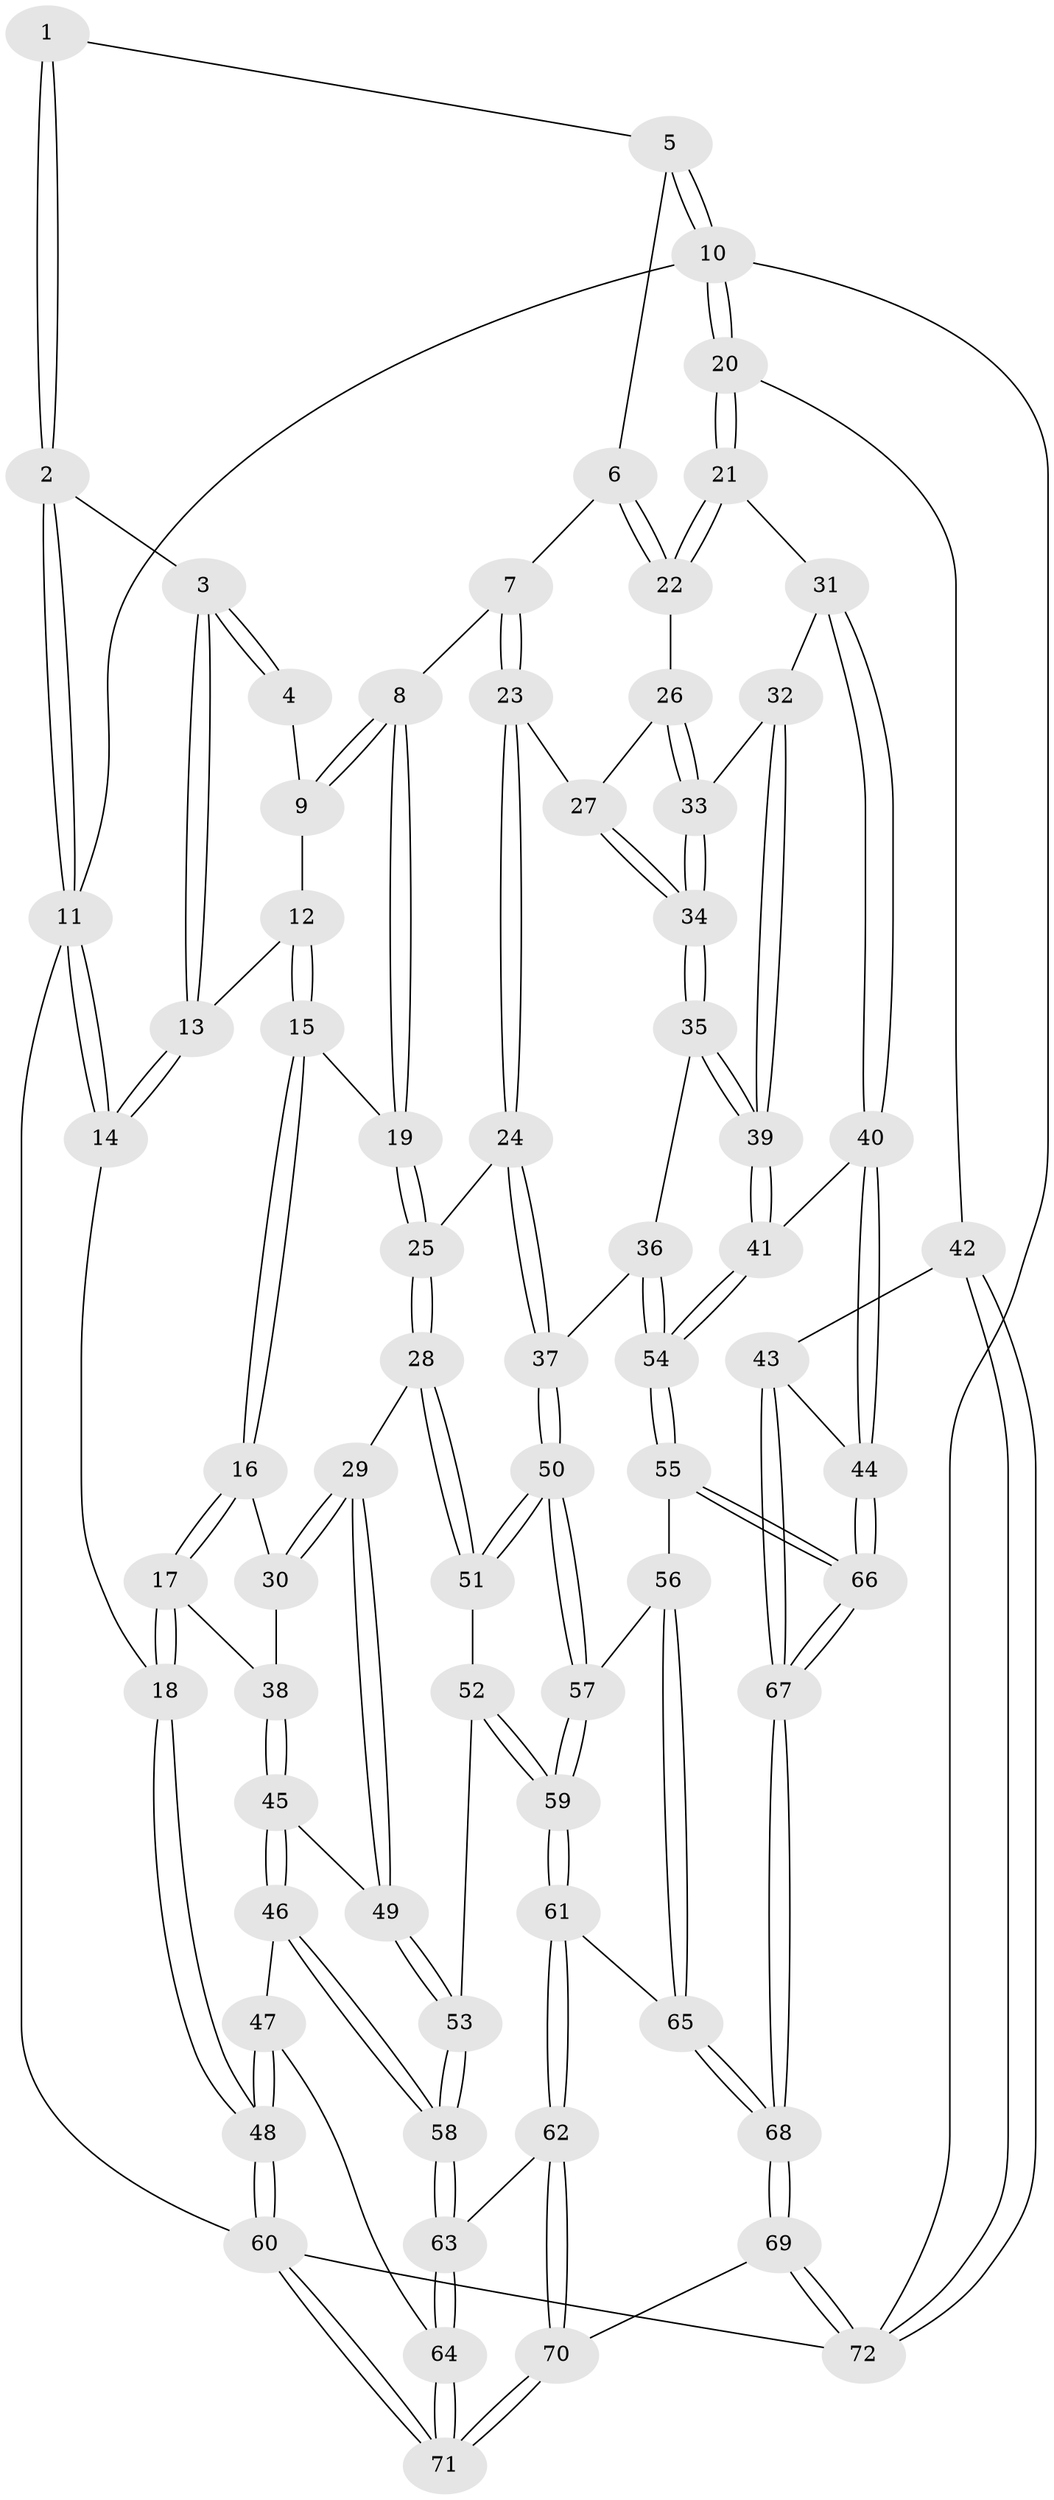 // Generated by graph-tools (version 1.1) at 2025/11/02/27/25 16:11:58]
// undirected, 72 vertices, 177 edges
graph export_dot {
graph [start="1"]
  node [color=gray90,style=filled];
  1 [pos="+0.5125554738432408+0"];
  2 [pos="+0+0"];
  3 [pos="+0.20468685274921772+0.20538461503806515"];
  4 [pos="+0.4896800003542966+0.0010427213103819553"];
  5 [pos="+0.8302002379738705+0"];
  6 [pos="+0.7804970014743942+0.24651773968715715"];
  7 [pos="+0.6067752253630255+0.3095294705848515"];
  8 [pos="+0.5811672902734346+0.2985309287151118"];
  9 [pos="+0.5030355349913904+0.1632439580600812"];
  10 [pos="+1+0"];
  11 [pos="+0+0"];
  12 [pos="+0.24324829443820334+0.25377065983053915"];
  13 [pos="+0.20635693426995258+0.217489877482531"];
  14 [pos="+0+0.4532294075255769"];
  15 [pos="+0.270566713563935+0.3049249619834552"];
  16 [pos="+0.21243781232957867+0.435677636719846"];
  17 [pos="+0.09858950028687044+0.5240043893404501"];
  18 [pos="+0+0.4724244849056476"];
  19 [pos="+0.38047166548857314+0.3705687859704909"];
  20 [pos="+1+0.39680158708613367"];
  21 [pos="+0.9942063477799938+0.3947357753578875"];
  22 [pos="+0.8860692599337923+0.33865076535820177"];
  23 [pos="+0.608414476903205+0.41760537358185973"];
  24 [pos="+0.4564313708727673+0.5760953770672039"];
  25 [pos="+0.39892922788086754+0.567630180586501"];
  26 [pos="+0.8140914797951964+0.41444356888433487"];
  27 [pos="+0.6627675452873594+0.49303220936771036"];
  28 [pos="+0.394807751097088+0.5701814749607614"];
  29 [pos="+0.3908765265432813+0.5719238749514448"];
  30 [pos="+0.30606038043141864+0.5324022316117456"];
  31 [pos="+0.8961416255690063+0.530894315659889"];
  32 [pos="+0.7447677766475218+0.553045443817728"];
  33 [pos="+0.7317593660162524+0.5454106813157343"];
  34 [pos="+0.683063481510685+0.5373159939390687"];
  35 [pos="+0.6353091361881705+0.613854462003246"];
  36 [pos="+0.6091303539831789+0.6321159705139531"];
  37 [pos="+0.532255677468289+0.6389697145992977"];
  38 [pos="+0.12715397770336193+0.5525068011139346"];
  39 [pos="+0.8015143327705144+0.7072618870364403"];
  40 [pos="+0.8627541129902043+0.7270395730187489"];
  41 [pos="+0.8115635409192115+0.720502650232025"];
  42 [pos="+1+0.8136703858582507"];
  43 [pos="+1+0.7899245487744687"];
  44 [pos="+0.8877245469343348+0.7471480933005307"];
  45 [pos="+0.18012176766959806+0.6382567374080614"];
  46 [pos="+0.14614351968494793+0.7293782087300039"];
  47 [pos="+0.11280729866918347+0.749019619417658"];
  48 [pos="+0+0.8118260536092244"];
  49 [pos="+0.32337897224325557+0.6436844104260657"];
  50 [pos="+0.527190824207607+0.7034961317244395"];
  51 [pos="+0.4293094367328017+0.7331263632967887"];
  52 [pos="+0.4250687729963113+0.7441786480324569"];
  53 [pos="+0.32009374562854515+0.7227000743182065"];
  54 [pos="+0.6899140214752097+0.786279777883431"];
  55 [pos="+0.6775015970237548+0.8039939402631462"];
  56 [pos="+0.5746176543926815+0.7882012651832082"];
  57 [pos="+0.5276374326252822+0.7080399659021784"];
  58 [pos="+0.29612128504913177+0.8144535422436116"];
  59 [pos="+0.4430624281857162+0.8041516350804855"];
  60 [pos="+0+1"];
  61 [pos="+0.43048033542278036+0.8530706019360375"];
  62 [pos="+0.3809423529987016+0.8698684094433135"];
  63 [pos="+0.30890855542049606+0.8646481412433324"];
  64 [pos="+0.22263043721528633+0.9672874718274493"];
  65 [pos="+0.5002508802889333+0.8707473087244412"];
  66 [pos="+0.6974495292697066+1"];
  67 [pos="+0.6958930500748105+1"];
  68 [pos="+0.6936133662938626+1"];
  69 [pos="+0.6948429182247854+1"];
  70 [pos="+0.5373243272420196+1"];
  71 [pos="+0.009254446077102817+1"];
  72 [pos="+1+1"];
  1 -- 2;
  1 -- 2;
  1 -- 5;
  2 -- 3;
  2 -- 11;
  2 -- 11;
  3 -- 4;
  3 -- 4;
  3 -- 13;
  3 -- 13;
  4 -- 9;
  5 -- 6;
  5 -- 10;
  5 -- 10;
  6 -- 7;
  6 -- 22;
  6 -- 22;
  7 -- 8;
  7 -- 23;
  7 -- 23;
  8 -- 9;
  8 -- 9;
  8 -- 19;
  8 -- 19;
  9 -- 12;
  10 -- 11;
  10 -- 20;
  10 -- 20;
  10 -- 72;
  11 -- 14;
  11 -- 14;
  11 -- 60;
  12 -- 13;
  12 -- 15;
  12 -- 15;
  13 -- 14;
  13 -- 14;
  14 -- 18;
  15 -- 16;
  15 -- 16;
  15 -- 19;
  16 -- 17;
  16 -- 17;
  16 -- 30;
  17 -- 18;
  17 -- 18;
  17 -- 38;
  18 -- 48;
  18 -- 48;
  19 -- 25;
  19 -- 25;
  20 -- 21;
  20 -- 21;
  20 -- 42;
  21 -- 22;
  21 -- 22;
  21 -- 31;
  22 -- 26;
  23 -- 24;
  23 -- 24;
  23 -- 27;
  24 -- 25;
  24 -- 37;
  24 -- 37;
  25 -- 28;
  25 -- 28;
  26 -- 27;
  26 -- 33;
  26 -- 33;
  27 -- 34;
  27 -- 34;
  28 -- 29;
  28 -- 51;
  28 -- 51;
  29 -- 30;
  29 -- 30;
  29 -- 49;
  29 -- 49;
  30 -- 38;
  31 -- 32;
  31 -- 40;
  31 -- 40;
  32 -- 33;
  32 -- 39;
  32 -- 39;
  33 -- 34;
  33 -- 34;
  34 -- 35;
  34 -- 35;
  35 -- 36;
  35 -- 39;
  35 -- 39;
  36 -- 37;
  36 -- 54;
  36 -- 54;
  37 -- 50;
  37 -- 50;
  38 -- 45;
  38 -- 45;
  39 -- 41;
  39 -- 41;
  40 -- 41;
  40 -- 44;
  40 -- 44;
  41 -- 54;
  41 -- 54;
  42 -- 43;
  42 -- 72;
  42 -- 72;
  43 -- 44;
  43 -- 67;
  43 -- 67;
  44 -- 66;
  44 -- 66;
  45 -- 46;
  45 -- 46;
  45 -- 49;
  46 -- 47;
  46 -- 58;
  46 -- 58;
  47 -- 48;
  47 -- 48;
  47 -- 64;
  48 -- 60;
  48 -- 60;
  49 -- 53;
  49 -- 53;
  50 -- 51;
  50 -- 51;
  50 -- 57;
  50 -- 57;
  51 -- 52;
  52 -- 53;
  52 -- 59;
  52 -- 59;
  53 -- 58;
  53 -- 58;
  54 -- 55;
  54 -- 55;
  55 -- 56;
  55 -- 66;
  55 -- 66;
  56 -- 57;
  56 -- 65;
  56 -- 65;
  57 -- 59;
  57 -- 59;
  58 -- 63;
  58 -- 63;
  59 -- 61;
  59 -- 61;
  60 -- 71;
  60 -- 71;
  60 -- 72;
  61 -- 62;
  61 -- 62;
  61 -- 65;
  62 -- 63;
  62 -- 70;
  62 -- 70;
  63 -- 64;
  63 -- 64;
  64 -- 71;
  64 -- 71;
  65 -- 68;
  65 -- 68;
  66 -- 67;
  66 -- 67;
  67 -- 68;
  67 -- 68;
  68 -- 69;
  68 -- 69;
  69 -- 70;
  69 -- 72;
  69 -- 72;
  70 -- 71;
  70 -- 71;
}

